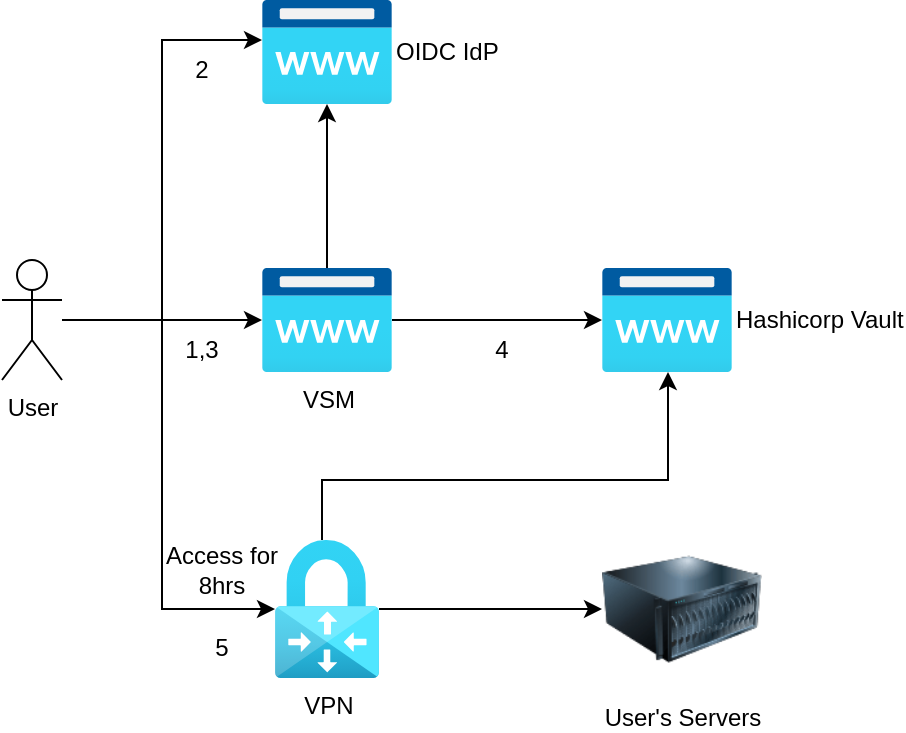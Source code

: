 <mxfile version="20.3.0" type="device"><diagram id="8FfOk1ifMiBYgE5Vs4oI" name="Page-1"><mxGraphModel dx="1421" dy="857" grid="1" gridSize="10" guides="1" tooltips="1" connect="1" arrows="1" fold="1" page="1" pageScale="1" pageWidth="1100" pageHeight="850" math="0" shadow="0"><root><mxCell id="0"/><mxCell id="1" parent="0"/><mxCell id="5WP_HN5D6-XlSzBvmdmj-3" value="" style="edgeStyle=orthogonalEdgeStyle;rounded=0;orthogonalLoop=1;jettySize=auto;html=1;" parent="1" source="5WP_HN5D6-XlSzBvmdmj-1" target="5WP_HN5D6-XlSzBvmdmj-2" edge="1"><mxGeometry relative="1" as="geometry"/></mxCell><mxCell id="5WP_HN5D6-XlSzBvmdmj-6" style="edgeStyle=orthogonalEdgeStyle;rounded=0;orthogonalLoop=1;jettySize=auto;html=1;entryX=0;entryY=0.385;entryDx=0;entryDy=0;entryPerimeter=0;" parent="1" source="5WP_HN5D6-XlSzBvmdmj-1" target="5WP_HN5D6-XlSzBvmdmj-4" edge="1"><mxGeometry relative="1" as="geometry"/></mxCell><mxCell id="5WP_HN5D6-XlSzBvmdmj-14" style="edgeStyle=orthogonalEdgeStyle;rounded=0;orthogonalLoop=1;jettySize=auto;html=1;" parent="1" source="5WP_HN5D6-XlSzBvmdmj-1" target="5WP_HN5D6-XlSzBvmdmj-13" edge="1"><mxGeometry relative="1" as="geometry"><Array as="points"><mxPoint x="320" y="380"/></Array></mxGeometry></mxCell><mxCell id="5WP_HN5D6-XlSzBvmdmj-1" value="User" style="shape=umlActor;verticalLabelPosition=bottom;verticalAlign=top;html=1;outlineConnect=0;" parent="1" vertex="1"><mxGeometry x="240" y="350" width="30" height="60" as="geometry"/></mxCell><mxCell id="5WP_HN5D6-XlSzBvmdmj-7" value="" style="edgeStyle=orthogonalEdgeStyle;rounded=0;orthogonalLoop=1;jettySize=auto;html=1;" parent="1" source="5WP_HN5D6-XlSzBvmdmj-2" target="5WP_HN5D6-XlSzBvmdmj-5" edge="1"><mxGeometry relative="1" as="geometry"/></mxCell><mxCell id="5WP_HN5D6-XlSzBvmdmj-12" style="edgeStyle=orthogonalEdgeStyle;rounded=0;orthogonalLoop=1;jettySize=auto;html=1;" parent="1" source="5WP_HN5D6-XlSzBvmdmj-2" target="5WP_HN5D6-XlSzBvmdmj-4" edge="1"><mxGeometry relative="1" as="geometry"/></mxCell><mxCell id="5WP_HN5D6-XlSzBvmdmj-2" value="VSM" style="aspect=fixed;html=1;points=[];align=center;image;fontSize=12;image=img/lib/azure2/app_services/App_Service_Domains.svg;" parent="1" vertex="1"><mxGeometry x="370" y="354" width="65" height="52" as="geometry"/></mxCell><mxCell id="5WP_HN5D6-XlSzBvmdmj-4" value="OIDC IdP" style="aspect=fixed;html=1;points=[];align=left;image;fontSize=12;image=img/lib/azure2/app_services/App_Service_Domains.svg;labelPosition=right;verticalLabelPosition=middle;verticalAlign=middle;" parent="1" vertex="1"><mxGeometry x="370" y="220" width="65" height="52" as="geometry"/></mxCell><mxCell id="5WP_HN5D6-XlSzBvmdmj-5" value="Hashicorp Vault" style="aspect=fixed;html=1;points=[];align=left;image;fontSize=12;image=img/lib/azure2/app_services/App_Service_Domains.svg;labelPosition=right;verticalLabelPosition=middle;verticalAlign=middle;" parent="1" vertex="1"><mxGeometry x="540" y="354" width="65" height="52" as="geometry"/></mxCell><mxCell id="5WP_HN5D6-XlSzBvmdmj-8" value="1,3" style="text;html=1;strokeColor=none;fillColor=none;align=center;verticalAlign=middle;whiteSpace=wrap;rounded=0;" parent="1" vertex="1"><mxGeometry x="310" y="380" width="60" height="30" as="geometry"/></mxCell><mxCell id="5WP_HN5D6-XlSzBvmdmj-9" value="2" style="text;html=1;strokeColor=none;fillColor=none;align=center;verticalAlign=middle;whiteSpace=wrap;rounded=0;" parent="1" vertex="1"><mxGeometry x="310" y="240" width="60" height="30" as="geometry"/></mxCell><mxCell id="5WP_HN5D6-XlSzBvmdmj-10" value="4" style="text;html=1;strokeColor=none;fillColor=none;align=center;verticalAlign=middle;whiteSpace=wrap;rounded=0;" parent="1" vertex="1"><mxGeometry x="460" y="380" width="60" height="30" as="geometry"/></mxCell><mxCell id="5WP_HN5D6-XlSzBvmdmj-17" value="" style="edgeStyle=orthogonalEdgeStyle;rounded=0;orthogonalLoop=1;jettySize=auto;html=1;" parent="1" source="5WP_HN5D6-XlSzBvmdmj-13" target="5WP_HN5D6-XlSzBvmdmj-16" edge="1"><mxGeometry relative="1" as="geometry"/></mxCell><mxCell id="5WP_HN5D6-XlSzBvmdmj-19" style="edgeStyle=orthogonalEdgeStyle;rounded=0;orthogonalLoop=1;jettySize=auto;html=1;" parent="1" source="5WP_HN5D6-XlSzBvmdmj-13" target="5WP_HN5D6-XlSzBvmdmj-5" edge="1"><mxGeometry relative="1" as="geometry"><Array as="points"><mxPoint x="400" y="460"/><mxPoint x="573" y="460"/></Array></mxGeometry></mxCell><mxCell id="5WP_HN5D6-XlSzBvmdmj-13" value="VPN" style="aspect=fixed;html=1;points=[];align=center;image;fontSize=12;image=img/lib/azure2/networking/Virtual_Network_Gateways.svg;" parent="1" vertex="1"><mxGeometry x="376.5" y="490" width="52" height="69" as="geometry"/></mxCell><mxCell id="5WP_HN5D6-XlSzBvmdmj-15" value="Access for 8hrs" style="text;html=1;strokeColor=none;fillColor=none;align=center;verticalAlign=middle;whiteSpace=wrap;rounded=0;" parent="1" vertex="1"><mxGeometry x="320" y="490" width="60" height="30" as="geometry"/></mxCell><mxCell id="5WP_HN5D6-XlSzBvmdmj-16" value="User's Servers" style="image;html=1;image=img/lib/clip_art/computers/Server_128x128.png" parent="1" vertex="1"><mxGeometry x="540" y="484.5" width="80" height="80" as="geometry"/></mxCell><mxCell id="5WP_HN5D6-XlSzBvmdmj-21" value="5" style="text;html=1;strokeColor=none;fillColor=none;align=center;verticalAlign=middle;whiteSpace=wrap;rounded=0;" parent="1" vertex="1"><mxGeometry x="335" y="529" width="30" height="30" as="geometry"/></mxCell></root></mxGraphModel></diagram></mxfile>